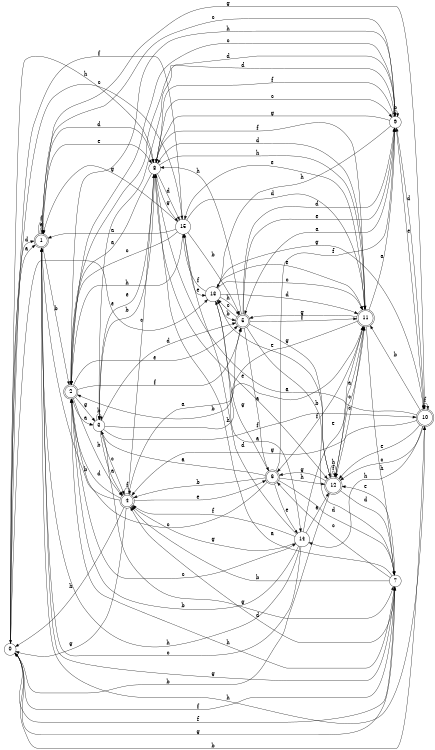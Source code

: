 digraph n13_3 {
__start0 [label="" shape="none"];

rankdir=LR;
size="8,5";

s0 [style="filled", color="black", fillcolor="white" shape="circle", label="0"];
s1 [style="rounded,filled", color="black", fillcolor="white" shape="doublecircle", label="1"];
s2 [style="rounded,filled", color="black", fillcolor="white" shape="doublecircle", label="2"];
s3 [style="filled", color="black", fillcolor="white" shape="circle", label="3"];
s4 [style="rounded,filled", color="black", fillcolor="white" shape="doublecircle", label="4"];
s5 [style="rounded,filled", color="black", fillcolor="white" shape="doublecircle", label="5"];
s6 [style="rounded,filled", color="black", fillcolor="white" shape="doublecircle", label="6"];
s7 [style="filled", color="black", fillcolor="white" shape="circle", label="7"];
s8 [style="filled", color="black", fillcolor="white" shape="circle", label="8"];
s9 [style="filled", color="black", fillcolor="white" shape="circle", label="9"];
s10 [style="rounded,filled", color="black", fillcolor="white" shape="doublecircle", label="10"];
s11 [style="rounded,filled", color="black", fillcolor="white" shape="doublecircle", label="11"];
s12 [style="rounded,filled", color="black", fillcolor="white" shape="doublecircle", label="12"];
s13 [style="filled", color="black", fillcolor="white" shape="circle", label="13"];
s14 [style="filled", color="black", fillcolor="white" shape="circle", label="14"];
s15 [style="filled", color="black", fillcolor="white" shape="circle", label="15"];
s0 -> s1 [label="a"];
s0 -> s10 [label="b"];
s0 -> s15 [label="c"];
s0 -> s1 [label="d"];
s0 -> s13 [label="e"];
s0 -> s7 [label="f"];
s0 -> s7 [label="g"];
s0 -> s8 [label="h"];
s1 -> s1 [label="a"];
s1 -> s2 [label="b"];
s1 -> s9 [label="c"];
s1 -> s8 [label="d"];
s1 -> s8 [label="e"];
s1 -> s1 [label="f"];
s1 -> s10 [label="g"];
s1 -> s10 [label="h"];
s2 -> s3 [label="a"];
s2 -> s4 [label="b"];
s2 -> s14 [label="c"];
s2 -> s9 [label="d"];
s2 -> s5 [label="e"];
s2 -> s5 [label="f"];
s2 -> s3 [label="g"];
s2 -> s9 [label="h"];
s3 -> s4 [label="a"];
s3 -> s3 [label="b"];
s3 -> s4 [label="c"];
s3 -> s5 [label="d"];
s3 -> s8 [label="e"];
s3 -> s10 [label="f"];
s3 -> s7 [label="g"];
s3 -> s11 [label="h"];
s4 -> s5 [label="a"];
s4 -> s1 [label="b"];
s4 -> s8 [label="c"];
s4 -> s2 [label="d"];
s4 -> s6 [label="e"];
s4 -> s4 [label="f"];
s4 -> s0 [label="g"];
s4 -> s0 [label="h"];
s5 -> s6 [label="a"];
s5 -> s7 [label="b"];
s5 -> s13 [label="c"];
s5 -> s9 [label="d"];
s5 -> s9 [label="e"];
s5 -> s11 [label="f"];
s5 -> s12 [label="g"];
s5 -> s8 [label="h"];
s6 -> s3 [label="a"];
s6 -> s4 [label="b"];
s6 -> s2 [label="c"];
s6 -> s7 [label="d"];
s6 -> s14 [label="e"];
s6 -> s9 [label="f"];
s6 -> s13 [label="g"];
s6 -> s12 [label="h"];
s7 -> s8 [label="a"];
s7 -> s4 [label="b"];
s7 -> s6 [label="c"];
s7 -> s4 [label="d"];
s7 -> s12 [label="e"];
s7 -> s0 [label="f"];
s7 -> s1 [label="g"];
s7 -> s2 [label="h"];
s8 -> s2 [label="a"];
s8 -> s3 [label="b"];
s8 -> s9 [label="c"];
s8 -> s15 [label="d"];
s8 -> s12 [label="e"];
s8 -> s11 [label="f"];
s8 -> s15 [label="g"];
s8 -> s11 [label="h"];
s9 -> s5 [label="a"];
s9 -> s9 [label="b"];
s9 -> s2 [label="c"];
s9 -> s3 [label="d"];
s9 -> s10 [label="e"];
s9 -> s8 [label="f"];
s9 -> s8 [label="g"];
s9 -> s13 [label="h"];
s10 -> s8 [label="a"];
s10 -> s11 [label="b"];
s10 -> s12 [label="c"];
s10 -> s9 [label="d"];
s10 -> s12 [label="e"];
s10 -> s10 [label="f"];
s10 -> s4 [label="g"];
s10 -> s14 [label="h"];
s11 -> s9 [label="a"];
s11 -> s2 [label="b"];
s11 -> s12 [label="c"];
s11 -> s8 [label="d"];
s11 -> s15 [label="e"];
s11 -> s6 [label="f"];
s11 -> s5 [label="g"];
s11 -> s7 [label="h"];
s12 -> s11 [label="a"];
s12 -> s0 [label="b"];
s12 -> s11 [label="c"];
s12 -> s7 [label="d"];
s12 -> s13 [label="e"];
s12 -> s12 [label="f"];
s12 -> s6 [label="g"];
s12 -> s12 [label="h"];
s13 -> s14 [label="a"];
s13 -> s5 [label="b"];
s13 -> s11 [label="c"];
s13 -> s11 [label="d"];
s13 -> s11 [label="e"];
s13 -> s15 [label="f"];
s13 -> s10 [label="g"];
s13 -> s5 [label="h"];
s14 -> s12 [label="a"];
s14 -> s2 [label="b"];
s14 -> s1 [label="c"];
s14 -> s15 [label="d"];
s14 -> s11 [label="e"];
s14 -> s4 [label="f"];
s14 -> s4 [label="g"];
s14 -> s1 [label="h"];
s15 -> s1 [label="a"];
s15 -> s5 [label="b"];
s15 -> s2 [label="c"];
s15 -> s11 [label="d"];
s15 -> s13 [label="e"];
s15 -> s0 [label="f"];
s15 -> s1 [label="g"];
s15 -> s2 [label="h"];

}